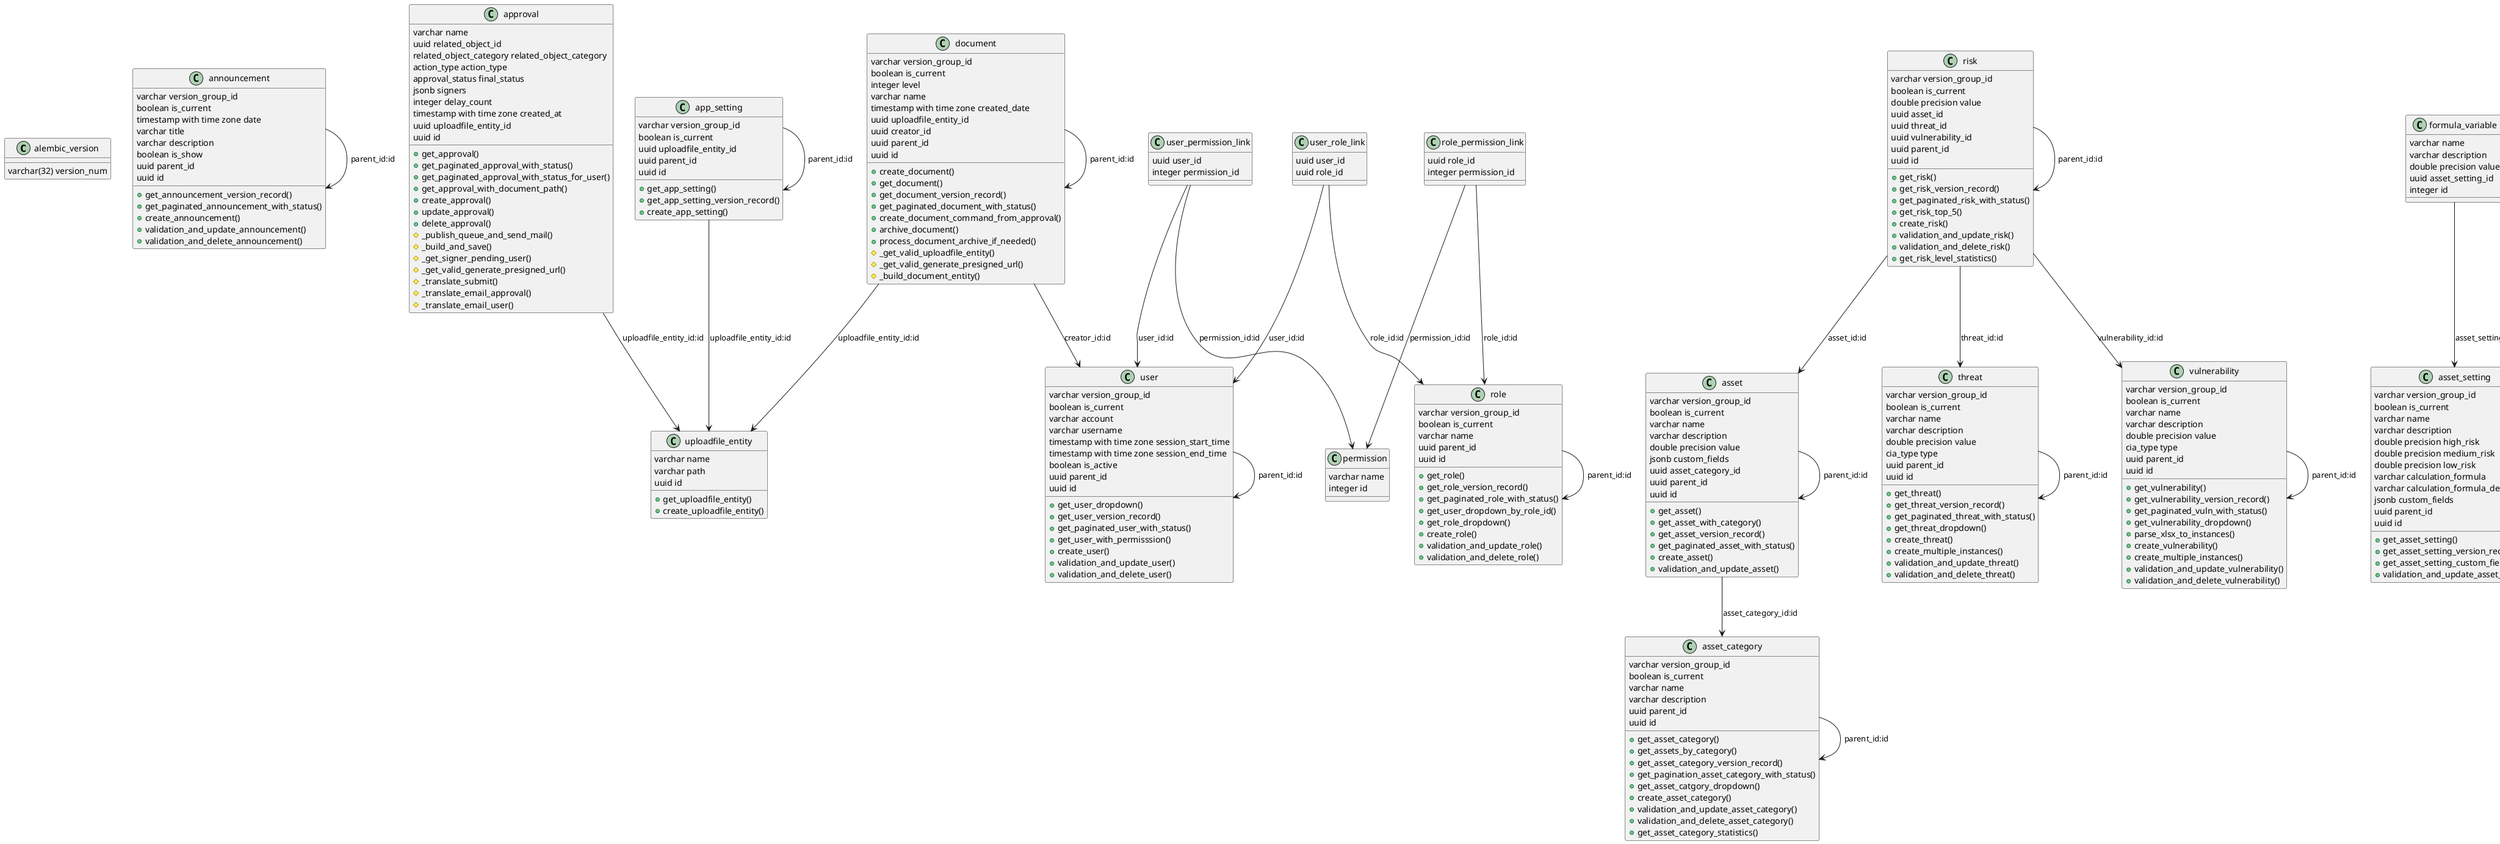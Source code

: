 @startuml

class alembic_version {
  varchar(32) version_num
}
class announcement {
  varchar version_group_id
  boolean is_current
  timestamp with time zone date
  varchar title
  varchar description
  boolean is_show
  uuid parent_id
  uuid id
  + get_announcement_version_record()
  + get_paginated_announcement_with_status()
  + create_announcement()
  + validation_and_update_announcement()
  + validation_and_delete_announcement()
}
class app_setting {
  varchar version_group_id
  boolean is_current
  uuid uploadfile_entity_id
  uuid parent_id
  uuid id
  + get_app_setting()
  + get_app_setting_version_record()
  + create_app_setting()
}
class approval {
  varchar name
  uuid related_object_id
  related_object_category related_object_category
  action_type action_type
  approval_status final_status
  jsonb signers
  integer delay_count
  timestamp with time zone created_at
  uuid uploadfile_entity_id
  uuid id
  + get_approval()
  + get_paginated_approval_with_status()
  + get_paginated_approval_with_status_for_user()
  + get_approval_with_document_path()
  + create_approval()
  + update_approval()
  + delete_approval()
  # _publish_queue_and_send_mail()
  # _build_and_save()
  # _get_signer_pending_user()
  # _get_valid_generate_presigned_url()
  # _translate_submit()
  # _translate_email_approval()
  # _translate_email_user()
}
class asset {
  varchar version_group_id
  boolean is_current
  varchar name
  varchar description
  double precision value
  jsonb custom_fields
  uuid asset_category_id
  uuid parent_id
  uuid id
  + get_asset()
  + get_asset_with_category()
  + get_asset_version_record()
  + get_paginated_asset_with_status()
  + create_asset()
  + validation_and_update_asset()
}
class asset_category {
  varchar version_group_id
  boolean is_current
  varchar name
  varchar description
  uuid parent_id
  uuid id
  + get_asset_category()
  + get_assets_by_category()
  + get_asset_category_version_record()
  + get_pagination_asset_category_with_status()
  + get_asset_catgory_dropdown()
  + create_asset_category()
  + validation_and_update_asset_category()
  + validation_and_delete_asset_category()
  + get_asset_category_statistics()
}
class asset_setting {
  varchar version_group_id
  boolean is_current
  varchar name
  varchar description
  double precision high_risk
  double precision medium_risk
  double precision low_risk
  varchar calculation_formula
  varchar calculation_formula_description
  jsonb custom_fields
  uuid parent_id
  uuid id
  + get_asset_setting()
  + get_asset_setting_version_record()
  + get_asset_setting_custom_fields()
  + validation_and_update_asset_setting()
}
class assignment {
  varchar description
  timestamp with time zone start_date
  timestamp with time zone end_date
  varchar manager
  varchar job_name
  integer id
  + create_assignment()
  + update_assignment()
  + delete_assignment()
}
class document {
  varchar version_group_id
  boolean is_current
  integer level
  varchar name
  timestamp with time zone created_date
  uuid uploadfile_entity_id
  uuid creator_id
  uuid parent_id
  uuid id
  + create_document()
  + get_document()
  + get_document_version_record()
  + get_paginated_document_with_status()
  + create_document_command_from_approval()
  + archive_document()
  + process_document_archive_if_needed()
  # _get_valid_uploadfile_entity()
  # _get_valid_generate_presigned_url()
  # _build_document_entity()
}
class formula_variable {
  varchar name
  varchar description
  double precision value
  uuid asset_setting_id
  integer id
}
class permission {
  varchar name
  integer id
}
class risk {
  varchar version_group_id
  boolean is_current
  double precision value
  uuid asset_id
  uuid threat_id
  uuid vulnerability_id
  uuid parent_id
  uuid id
  + get_risk()
  + get_risk_version_record()
  + get_paginated_risk_with_status()
  + get_risk_top_5()
  + create_risk()
  + validation_and_update_risk()
  + validation_and_delete_risk()
  + get_risk_level_statistics()
}
class role {
  varchar version_group_id
  boolean is_current
  varchar name
  uuid parent_id
  uuid id
  + get_role()
  + get_role_version_record()
  + get_paginated_role_with_status()
  + get_user_dropdown_by_role_id()
  + get_role_dropdown()
  + create_role()
  + validation_and_update_role()
  + validation_and_delete_role()
}
class role_permission_link {
  uuid role_id
  integer permission_id
}
class threat {
  varchar version_group_id
  boolean is_current
  varchar name
  varchar description
  double precision value
  cia_type type
  uuid parent_id
  uuid id
  + get_threat()
  + get_threat_version_record()
  + get_paginated_threat_with_status()
  + get_threat_dropdown()
  + create_threat()
  + create_multiple_instances()
  + validation_and_update_threat()
  + validation_and_delete_threat()
}
class uploadfile_entity {
  varchar name
  varchar path
  uuid id
  + get_uploadfile_entity()
  + create_uploadfile_entity()
}
class user {
  varchar version_group_id
  boolean is_current
  varchar account
  varchar username
  timestamp with time zone session_start_time
  timestamp with time zone session_end_time
  boolean is_active
  uuid parent_id
  uuid id
  + get_user_dropdown()
  + get_user_version_record()
  + get_paginated_user_with_status()
  + get_user_with_permisssion()
  + create_user()
  + validation_and_update_user()
  + validation_and_delete_user()
}
class user_permission_link {
  uuid user_id
  integer permission_id
}
class user_role_link {
  uuid user_id
  uuid role_id
}
class vulnerability {
  varchar version_group_id
  boolean is_current
  varchar name
  varchar description
  double precision value
  cia_type type
  uuid parent_id
  uuid id
  + get_vulnerability()
  + get_vulnerability_version_record()
  + get_paginated_vuln_with_status()
  + get_vulnerability_dropdown()
  + parse_xlsx_to_instances()
  + create_vulnerability()
  + create_multiple_instances()
  + validation_and_update_vulnerability()
  + validation_and_delete_vulnerability()
}

announcement --> announcement : parent_id:id
app_setting --> app_setting : parent_id:id
app_setting --> uploadfile_entity : uploadfile_entity_id:id
approval --> uploadfile_entity : uploadfile_entity_id:id
asset --> asset : parent_id:id
asset --> asset_category : asset_category_id:id
asset_category --> asset_category : parent_id:id
asset_setting --> asset_setting : parent_id:id
document --> document : parent_id:id
document --> uploadfile_entity : uploadfile_entity_id:id
document --> user : creator_id:id
formula_variable --> asset_setting : asset_setting_id:id
risk --> asset : asset_id:id
risk --> risk : parent_id:id
risk --> threat : threat_id:id
risk --> vulnerability : vulnerability_id:id
role --> role : parent_id:id
role_permission_link --> permission : permission_id:id
role_permission_link --> role : role_id:id
threat --> threat : parent_id:id
user --> user : parent_id:id
user_permission_link --> permission : permission_id:id
user_permission_link --> user : user_id:id
user_role_link --> role : role_id:id
user_role_link --> user : user_id:id
vulnerability --> vulnerability : parent_id:id
@enduml
